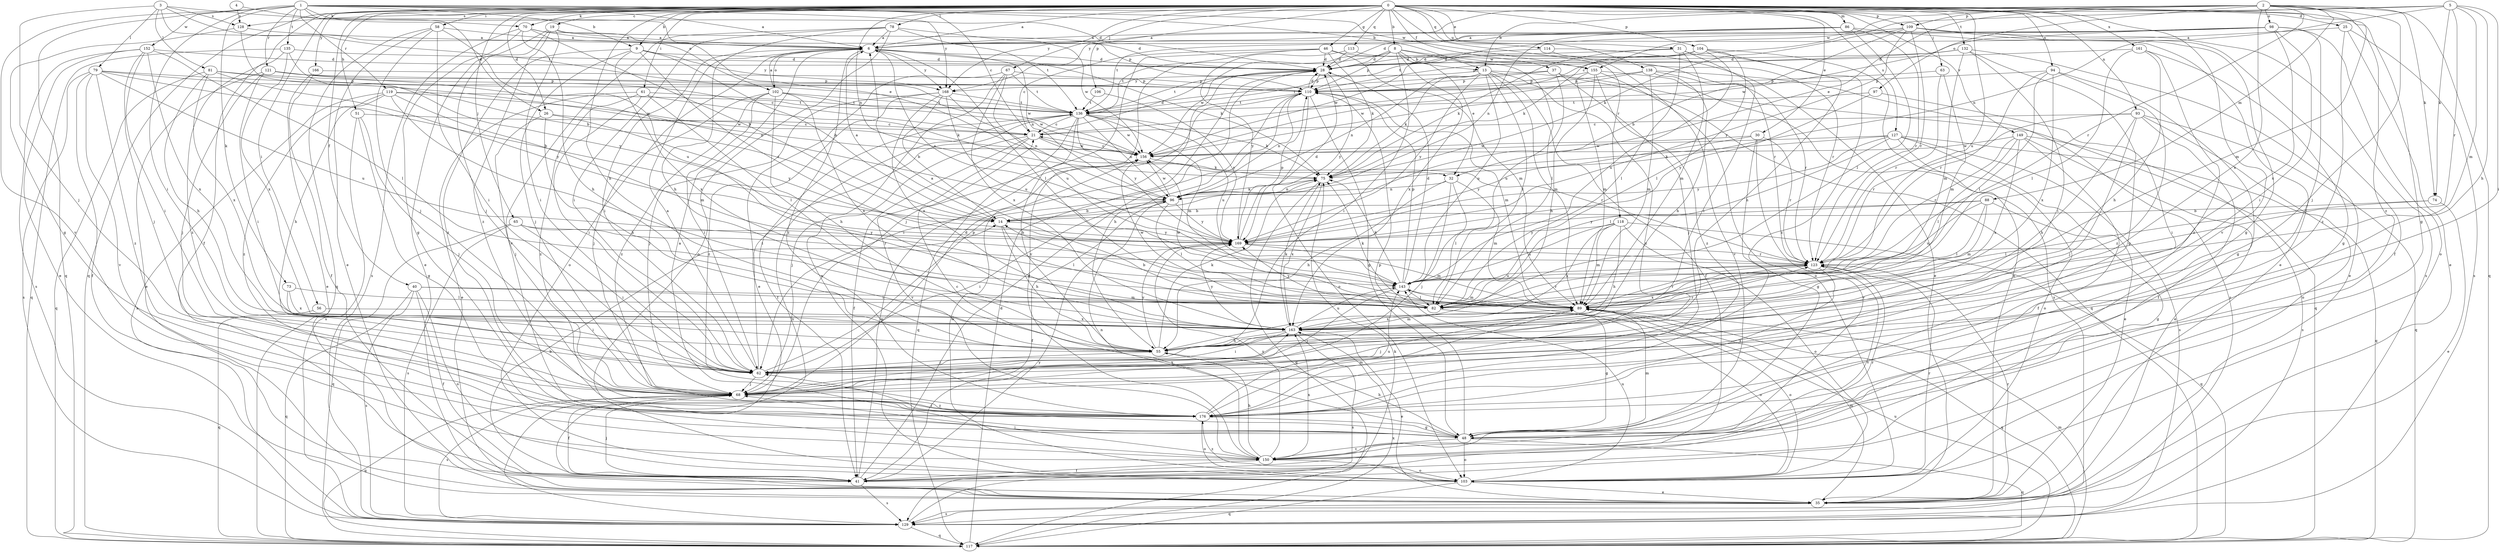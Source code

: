 strict digraph  {
0;
1;
2;
3;
4;
5;
6;
8;
9;
13;
14;
19;
21;
25;
26;
28;
30;
31;
32;
35;
37;
40;
41;
46;
48;
51;
55;
56;
58;
61;
62;
63;
65;
67;
68;
70;
73;
74;
75;
78;
79;
81;
82;
86;
88;
89;
93;
94;
96;
97;
98;
102;
103;
104;
106;
109;
110;
113;
114;
117;
118;
119;
121;
123;
127;
128;
129;
132;
135;
136;
138;
143;
149;
150;
152;
155;
156;
161;
163;
166;
168;
169;
176;
0 -> 6  [label=a];
0 -> 8  [label=b];
0 -> 9  [label=b];
0 -> 19  [label=c];
0 -> 25  [label=d];
0 -> 26  [label=d];
0 -> 30  [label=e];
0 -> 31  [label=e];
0 -> 37  [label=f];
0 -> 40  [label=f];
0 -> 41  [label=f];
0 -> 46  [label=g];
0 -> 48  [label=g];
0 -> 51  [label=h];
0 -> 55  [label=h];
0 -> 56  [label=i];
0 -> 58  [label=i];
0 -> 61  [label=i];
0 -> 63  [label=j];
0 -> 65  [label=j];
0 -> 67  [label=j];
0 -> 70  [label=k];
0 -> 78  [label=l];
0 -> 86  [label=m];
0 -> 93  [label=n];
0 -> 94  [label=n];
0 -> 96  [label=n];
0 -> 104  [label=p];
0 -> 106  [label=p];
0 -> 109  [label=p];
0 -> 113  [label=q];
0 -> 114  [label=q];
0 -> 117  [label=q];
0 -> 118  [label=r];
0 -> 127  [label=s];
0 -> 132  [label=t];
0 -> 138  [label=u];
0 -> 143  [label=u];
0 -> 149  [label=v];
0 -> 150  [label=v];
0 -> 161  [label=x];
0 -> 166  [label=y];
0 -> 168  [label=y];
0 -> 176  [label=z];
1 -> 6  [label=a];
1 -> 9  [label=b];
1 -> 13  [label=b];
1 -> 21  [label=c];
1 -> 26  [label=d];
1 -> 62  [label=i];
1 -> 70  [label=k];
1 -> 73  [label=k];
1 -> 117  [label=q];
1 -> 119  [label=r];
1 -> 121  [label=r];
1 -> 135  [label=t];
1 -> 150  [label=v];
1 -> 152  [label=w];
1 -> 155  [label=w];
1 -> 168  [label=y];
2 -> 13  [label=b];
2 -> 32  [label=e];
2 -> 68  [label=j];
2 -> 74  [label=k];
2 -> 88  [label=m];
2 -> 89  [label=m];
2 -> 97  [label=o];
2 -> 98  [label=o];
2 -> 109  [label=p];
2 -> 117  [label=q];
2 -> 123  [label=r];
2 -> 155  [label=w];
2 -> 163  [label=x];
2 -> 168  [label=y];
3 -> 28  [label=d];
3 -> 68  [label=j];
3 -> 79  [label=l];
3 -> 81  [label=l];
3 -> 102  [label=o];
3 -> 128  [label=s];
3 -> 136  [label=t];
4 -> 32  [label=e];
4 -> 128  [label=s];
5 -> 21  [label=c];
5 -> 55  [label=h];
5 -> 62  [label=i];
5 -> 74  [label=k];
5 -> 89  [label=m];
5 -> 96  [label=n];
5 -> 123  [label=r];
5 -> 128  [label=s];
6 -> 28  [label=d];
6 -> 62  [label=i];
6 -> 75  [label=k];
6 -> 82  [label=l];
6 -> 96  [label=n];
6 -> 102  [label=o];
6 -> 103  [label=o];
6 -> 168  [label=y];
6 -> 176  [label=z];
8 -> 13  [label=b];
8 -> 28  [label=d];
8 -> 32  [label=e];
8 -> 62  [label=i];
8 -> 82  [label=l];
8 -> 110  [label=p];
8 -> 136  [label=t];
8 -> 155  [label=w];
8 -> 156  [label=w];
8 -> 163  [label=x];
9 -> 14  [label=b];
9 -> 28  [label=d];
9 -> 68  [label=j];
9 -> 123  [label=r];
9 -> 163  [label=x];
9 -> 168  [label=y];
9 -> 176  [label=z];
13 -> 41  [label=f];
13 -> 75  [label=k];
13 -> 82  [label=l];
13 -> 89  [label=m];
13 -> 96  [label=n];
13 -> 117  [label=q];
13 -> 143  [label=u];
13 -> 168  [label=y];
13 -> 169  [label=y];
13 -> 176  [label=z];
14 -> 6  [label=a];
14 -> 55  [label=h];
14 -> 82  [label=l];
14 -> 169  [label=y];
19 -> 6  [label=a];
19 -> 35  [label=e];
19 -> 62  [label=i];
19 -> 68  [label=j];
19 -> 110  [label=p];
19 -> 176  [label=z];
21 -> 28  [label=d];
21 -> 41  [label=f];
21 -> 68  [label=j];
21 -> 123  [label=r];
21 -> 150  [label=v];
21 -> 156  [label=w];
25 -> 6  [label=a];
25 -> 35  [label=e];
25 -> 129  [label=s];
25 -> 176  [label=z];
26 -> 21  [label=c];
26 -> 55  [label=h];
26 -> 68  [label=j];
26 -> 169  [label=y];
28 -> 110  [label=p];
28 -> 136  [label=t];
28 -> 169  [label=y];
30 -> 48  [label=g];
30 -> 123  [label=r];
30 -> 150  [label=v];
30 -> 156  [label=w];
30 -> 169  [label=y];
31 -> 28  [label=d];
31 -> 62  [label=i];
31 -> 75  [label=k];
31 -> 82  [label=l];
31 -> 89  [label=m];
31 -> 176  [label=z];
32 -> 55  [label=h];
32 -> 68  [label=j];
32 -> 82  [label=l];
32 -> 89  [label=m];
32 -> 96  [label=n];
35 -> 89  [label=m];
35 -> 123  [label=r];
35 -> 129  [label=s];
37 -> 68  [label=j];
37 -> 110  [label=p];
37 -> 117  [label=q];
37 -> 136  [label=t];
37 -> 143  [label=u];
40 -> 41  [label=f];
40 -> 82  [label=l];
40 -> 89  [label=m];
40 -> 103  [label=o];
40 -> 117  [label=q];
40 -> 129  [label=s];
41 -> 14  [label=b];
41 -> 28  [label=d];
41 -> 68  [label=j];
41 -> 129  [label=s];
41 -> 156  [label=w];
41 -> 169  [label=y];
46 -> 21  [label=c];
46 -> 28  [label=d];
46 -> 68  [label=j];
46 -> 75  [label=k];
46 -> 89  [label=m];
46 -> 123  [label=r];
46 -> 150  [label=v];
48 -> 6  [label=a];
48 -> 21  [label=c];
48 -> 55  [label=h];
48 -> 62  [label=i];
48 -> 89  [label=m];
48 -> 103  [label=o];
48 -> 110  [label=p];
48 -> 117  [label=q];
48 -> 150  [label=v];
51 -> 21  [label=c];
51 -> 48  [label=g];
51 -> 68  [label=j];
51 -> 129  [label=s];
55 -> 62  [label=i];
55 -> 75  [label=k];
55 -> 169  [label=y];
56 -> 117  [label=q];
56 -> 163  [label=x];
58 -> 6  [label=a];
58 -> 35  [label=e];
58 -> 62  [label=i];
58 -> 68  [label=j];
58 -> 117  [label=q];
58 -> 143  [label=u];
61 -> 35  [label=e];
61 -> 62  [label=i];
61 -> 75  [label=k];
61 -> 82  [label=l];
61 -> 136  [label=t];
61 -> 176  [label=z];
62 -> 6  [label=a];
62 -> 68  [label=j];
62 -> 110  [label=p];
62 -> 136  [label=t];
63 -> 89  [label=m];
63 -> 110  [label=p];
63 -> 123  [label=r];
65 -> 62  [label=i];
65 -> 117  [label=q];
65 -> 123  [label=r];
65 -> 129  [label=s];
65 -> 169  [label=y];
67 -> 35  [label=e];
67 -> 103  [label=o];
67 -> 110  [label=p];
67 -> 136  [label=t];
67 -> 143  [label=u];
67 -> 163  [label=x];
68 -> 28  [label=d];
68 -> 41  [label=f];
68 -> 117  [label=q];
68 -> 129  [label=s];
68 -> 163  [label=x];
68 -> 176  [label=z];
70 -> 6  [label=a];
70 -> 14  [label=b];
70 -> 28  [label=d];
70 -> 48  [label=g];
70 -> 55  [label=h];
70 -> 129  [label=s];
73 -> 62  [label=i];
73 -> 82  [label=l];
73 -> 163  [label=x];
74 -> 14  [label=b];
74 -> 35  [label=e];
74 -> 82  [label=l];
75 -> 96  [label=n];
75 -> 117  [label=q];
75 -> 163  [label=x];
78 -> 6  [label=a];
78 -> 55  [label=h];
78 -> 62  [label=i];
78 -> 103  [label=o];
78 -> 136  [label=t];
78 -> 150  [label=v];
78 -> 156  [label=w];
79 -> 14  [label=b];
79 -> 41  [label=f];
79 -> 110  [label=p];
79 -> 129  [label=s];
79 -> 143  [label=u];
79 -> 150  [label=v];
79 -> 156  [label=w];
79 -> 176  [label=z];
81 -> 21  [label=c];
81 -> 55  [label=h];
81 -> 110  [label=p];
81 -> 117  [label=q];
81 -> 163  [label=x];
81 -> 169  [label=y];
82 -> 6  [label=a];
82 -> 48  [label=g];
82 -> 75  [label=k];
82 -> 103  [label=o];
82 -> 123  [label=r];
82 -> 156  [label=w];
82 -> 169  [label=y];
86 -> 6  [label=a];
86 -> 35  [label=e];
86 -> 82  [label=l];
86 -> 96  [label=n];
86 -> 123  [label=r];
86 -> 136  [label=t];
88 -> 14  [label=b];
88 -> 48  [label=g];
88 -> 82  [label=l];
88 -> 89  [label=m];
88 -> 143  [label=u];
88 -> 169  [label=y];
89 -> 14  [label=b];
89 -> 68  [label=j];
89 -> 103  [label=o];
89 -> 117  [label=q];
89 -> 123  [label=r];
89 -> 156  [label=w];
89 -> 163  [label=x];
93 -> 21  [label=c];
93 -> 41  [label=f];
93 -> 55  [label=h];
93 -> 68  [label=j];
93 -> 103  [label=o];
93 -> 117  [label=q];
93 -> 123  [label=r];
94 -> 48  [label=g];
94 -> 82  [label=l];
94 -> 110  [label=p];
94 -> 123  [label=r];
94 -> 163  [label=x];
94 -> 176  [label=z];
96 -> 14  [label=b];
96 -> 41  [label=f];
96 -> 62  [label=i];
96 -> 75  [label=k];
96 -> 82  [label=l];
96 -> 156  [label=w];
96 -> 169  [label=y];
97 -> 62  [label=i];
97 -> 136  [label=t];
97 -> 169  [label=y];
98 -> 6  [label=a];
98 -> 28  [label=d];
98 -> 62  [label=i];
98 -> 68  [label=j];
98 -> 103  [label=o];
98 -> 136  [label=t];
98 -> 156  [label=w];
98 -> 163  [label=x];
102 -> 6  [label=a];
102 -> 55  [label=h];
102 -> 62  [label=i];
102 -> 68  [label=j];
102 -> 136  [label=t];
102 -> 156  [label=w];
102 -> 163  [label=x];
102 -> 176  [label=z];
103 -> 35  [label=e];
103 -> 117  [label=q];
103 -> 123  [label=r];
103 -> 143  [label=u];
103 -> 156  [label=w];
103 -> 176  [label=z];
104 -> 28  [label=d];
104 -> 35  [label=e];
104 -> 55  [label=h];
104 -> 75  [label=k];
104 -> 82  [label=l];
104 -> 143  [label=u];
104 -> 156  [label=w];
106 -> 136  [label=t];
106 -> 169  [label=y];
109 -> 6  [label=a];
109 -> 14  [label=b];
109 -> 41  [label=f];
109 -> 48  [label=g];
109 -> 75  [label=k];
109 -> 123  [label=r];
109 -> 129  [label=s];
109 -> 169  [label=y];
110 -> 28  [label=d];
110 -> 48  [label=g];
110 -> 55  [label=h];
110 -> 62  [label=i];
110 -> 89  [label=m];
110 -> 96  [label=n];
110 -> 103  [label=o];
110 -> 136  [label=t];
113 -> 28  [label=d];
113 -> 123  [label=r];
113 -> 169  [label=y];
114 -> 28  [label=d];
114 -> 35  [label=e];
114 -> 150  [label=v];
117 -> 28  [label=d];
117 -> 89  [label=m];
117 -> 143  [label=u];
117 -> 163  [label=x];
118 -> 55  [label=h];
118 -> 89  [label=m];
118 -> 103  [label=o];
118 -> 117  [label=q];
118 -> 143  [label=u];
118 -> 163  [label=x];
118 -> 169  [label=y];
119 -> 55  [label=h];
119 -> 82  [label=l];
119 -> 89  [label=m];
119 -> 129  [label=s];
119 -> 136  [label=t];
119 -> 156  [label=w];
119 -> 176  [label=z];
121 -> 35  [label=e];
121 -> 62  [label=i];
121 -> 68  [label=j];
121 -> 96  [label=n];
121 -> 110  [label=p];
121 -> 156  [label=w];
123 -> 143  [label=u];
123 -> 150  [label=v];
123 -> 163  [label=x];
123 -> 176  [label=z];
127 -> 35  [label=e];
127 -> 75  [label=k];
127 -> 82  [label=l];
127 -> 103  [label=o];
127 -> 117  [label=q];
127 -> 129  [label=s];
127 -> 156  [label=w];
127 -> 169  [label=y];
128 -> 6  [label=a];
128 -> 14  [label=b];
128 -> 48  [label=g];
129 -> 75  [label=k];
129 -> 117  [label=q];
132 -> 28  [label=d];
132 -> 35  [label=e];
132 -> 48  [label=g];
132 -> 62  [label=i];
132 -> 89  [label=m];
132 -> 110  [label=p];
135 -> 28  [label=d];
135 -> 117  [label=q];
135 -> 163  [label=x];
135 -> 169  [label=y];
135 -> 176  [label=z];
136 -> 21  [label=c];
136 -> 41  [label=f];
136 -> 55  [label=h];
136 -> 75  [label=k];
136 -> 89  [label=m];
136 -> 96  [label=n];
136 -> 117  [label=q];
136 -> 129  [label=s];
136 -> 143  [label=u];
136 -> 156  [label=w];
136 -> 169  [label=y];
138 -> 55  [label=h];
138 -> 89  [label=m];
138 -> 110  [label=p];
138 -> 123  [label=r];
138 -> 129  [label=s];
138 -> 156  [label=w];
143 -> 28  [label=d];
143 -> 68  [label=j];
143 -> 75  [label=k];
143 -> 82  [label=l];
143 -> 89  [label=m];
143 -> 110  [label=p];
149 -> 35  [label=e];
149 -> 41  [label=f];
149 -> 82  [label=l];
149 -> 123  [label=r];
149 -> 129  [label=s];
149 -> 156  [label=w];
149 -> 163  [label=x];
150 -> 41  [label=f];
150 -> 55  [label=h];
150 -> 68  [label=j];
150 -> 96  [label=n];
150 -> 103  [label=o];
150 -> 123  [label=r];
150 -> 163  [label=x];
150 -> 169  [label=y];
152 -> 28  [label=d];
152 -> 35  [label=e];
152 -> 62  [label=i];
152 -> 68  [label=j];
152 -> 82  [label=l];
152 -> 129  [label=s];
152 -> 163  [label=x];
155 -> 55  [label=h];
155 -> 89  [label=m];
155 -> 103  [label=o];
155 -> 110  [label=p];
155 -> 129  [label=s];
155 -> 176  [label=z];
156 -> 21  [label=c];
156 -> 75  [label=k];
161 -> 28  [label=d];
161 -> 48  [label=g];
161 -> 55  [label=h];
161 -> 82  [label=l];
161 -> 176  [label=z];
163 -> 35  [label=e];
163 -> 55  [label=h];
163 -> 62  [label=i];
163 -> 75  [label=k];
163 -> 89  [label=m];
163 -> 123  [label=r];
163 -> 129  [label=s];
163 -> 143  [label=u];
163 -> 169  [label=y];
166 -> 35  [label=e];
166 -> 41  [label=f];
166 -> 110  [label=p];
168 -> 14  [label=b];
168 -> 68  [label=j];
168 -> 96  [label=n];
168 -> 136  [label=t];
168 -> 143  [label=u];
168 -> 163  [label=x];
168 -> 176  [label=z];
169 -> 6  [label=a];
169 -> 28  [label=d];
169 -> 89  [label=m];
169 -> 110  [label=p];
169 -> 123  [label=r];
176 -> 48  [label=g];
176 -> 89  [label=m];
176 -> 103  [label=o];
176 -> 143  [label=u];
}
